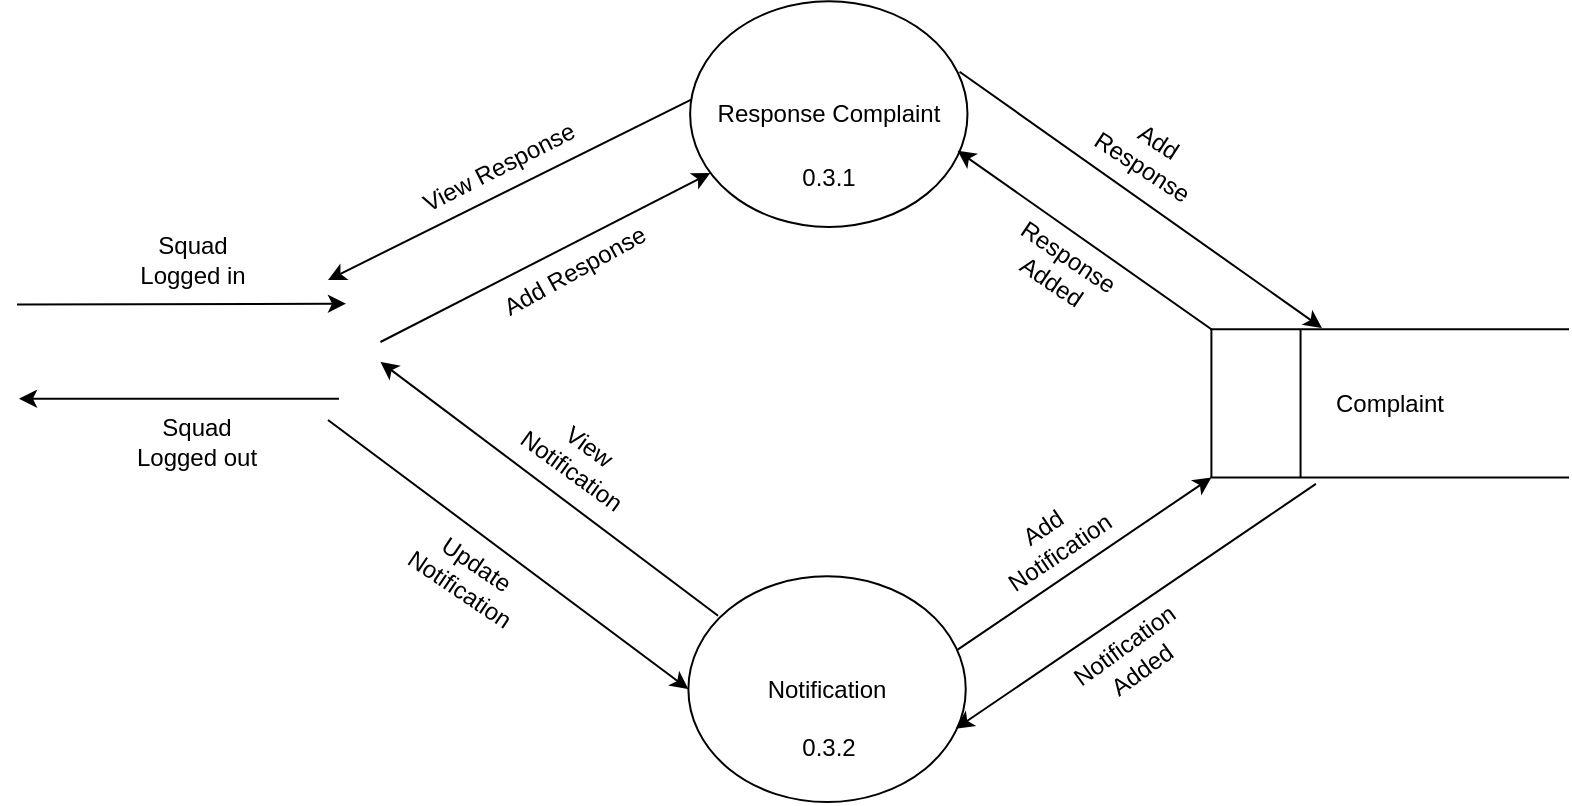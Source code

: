 <mxfile version="22.1.2" type="device">
  <diagram name="Page-1" id="Nv8vaJcM4QDIebQTit32">
    <mxGraphModel dx="1434" dy="783" grid="1" gridSize="10" guides="1" tooltips="1" connect="1" arrows="1" fold="1" page="1" pageScale="1" pageWidth="827" pageHeight="1169" math="0" shadow="0">
      <root>
        <mxCell id="0" />
        <mxCell id="1" parent="0" />
        <mxCell id="U89-XinEpID29-nTmkhM-2" value="" style="edgeStyle=none;orthogonalLoop=1;jettySize=auto;html=1;rounded=0;entryX=0;entryY=0.25;entryDx=0;entryDy=0;" edge="1" parent="1">
          <mxGeometry width="100" relative="1" as="geometry">
            <mxPoint x="24.49" y="272.24" as="sourcePoint" />
            <mxPoint x="189.004" y="271.86" as="targetPoint" />
            <Array as="points" />
          </mxGeometry>
        </mxCell>
        <mxCell id="U89-XinEpID29-nTmkhM-3" value="Squad&lt;br&gt;Logged in" style="text;html=1;align=center;verticalAlign=middle;resizable=0;points=[];autosize=1;strokeColor=none;fillColor=none;" vertex="1" parent="1">
          <mxGeometry x="71.81" y="230" width="80" height="40" as="geometry" />
        </mxCell>
        <mxCell id="U89-XinEpID29-nTmkhM-4" value="" style="edgeStyle=none;orthogonalLoop=1;jettySize=auto;html=1;rounded=0;" edge="1" parent="1">
          <mxGeometry width="100" relative="1" as="geometry">
            <mxPoint x="185.49" y="319.38" as="sourcePoint" />
            <mxPoint x="25.49" y="319.38" as="targetPoint" />
            <Array as="points" />
          </mxGeometry>
        </mxCell>
        <mxCell id="U89-XinEpID29-nTmkhM-5" value="Squad&lt;br&gt;Logged out" style="text;html=1;align=center;verticalAlign=middle;resizable=0;points=[];autosize=1;strokeColor=none;fillColor=none;" vertex="1" parent="1">
          <mxGeometry x="73.81" y="321.42" width="80" height="40" as="geometry" />
        </mxCell>
        <mxCell id="jsPVeI7ytuAK9CtYSdAV-10" value="" style="edgeStyle=none;orthogonalLoop=1;jettySize=auto;html=1;rounded=0;entryX=0.073;entryY=0.761;entryDx=0;entryDy=0;entryPerimeter=0;" parent="1" target="zB5RQNQVIBqfSYqidaWU-1" edge="1">
          <mxGeometry width="100" relative="1" as="geometry">
            <mxPoint x="206.234" y="291" as="sourcePoint" />
            <mxPoint x="378.941" y="215.247" as="targetPoint" />
            <Array as="points" />
          </mxGeometry>
        </mxCell>
        <mxCell id="zB5RQNQVIBqfSYqidaWU-1" value="Response Complaint" style="ellipse;whiteSpace=wrap;html=1;" parent="1" vertex="1">
          <mxGeometry x="361.061" y="120.6" width="138.676" height="112.864" as="geometry" />
        </mxCell>
        <mxCell id="zB5RQNQVIBqfSYqidaWU-6" value="" style="edgeStyle=none;orthogonalLoop=1;jettySize=auto;html=1;rounded=0;exitX=0.004;exitY=0.436;exitDx=0;exitDy=0;exitPerimeter=0;" parent="1" source="zB5RQNQVIBqfSYqidaWU-1" edge="1">
          <mxGeometry width="100" relative="1" as="geometry">
            <mxPoint x="354.795" y="176.941" as="sourcePoint" />
            <mxPoint x="180" y="260" as="targetPoint" />
            <Array as="points" />
          </mxGeometry>
        </mxCell>
        <mxCell id="zB5RQNQVIBqfSYqidaWU-12" value="0.3.1" style="text;html=1;align=center;verticalAlign=middle;resizable=0;points=[];autosize=1;strokeColor=none;fillColor=none;" parent="1" vertex="1">
          <mxGeometry x="404.645" y="193.962" width="50" height="30" as="geometry" />
        </mxCell>
        <mxCell id="v7KHOAzaiJnz43zt4m3B-2" value="Complaint" style="shape=partialRectangle;whiteSpace=wrap;html=1;left=0;right=0;fillColor=none;" parent="1" vertex="1">
          <mxGeometry x="621.702" y="284.639" width="178.298" height="74.067" as="geometry" />
        </mxCell>
        <mxCell id="v7KHOAzaiJnz43zt4m3B-12" value="Response&lt;br style=&quot;font-size: 12px;&quot;&gt;Added" style="text;html=1;align=center;verticalAlign=middle;resizable=0;points=[];autosize=1;strokeColor=none;fillColor=none;rotation=34;fontSize=12;" parent="1" vertex="1">
          <mxGeometry x="505.507" y="233.748" width="80" height="40" as="geometry" />
        </mxCell>
        <mxCell id="v7KHOAzaiJnz43zt4m3B-14" value="" style="edgeStyle=none;orthogonalLoop=1;jettySize=auto;html=1;rounded=0;entryX=0.31;entryY=-0.009;entryDx=0;entryDy=0;exitX=0.971;exitY=0.325;exitDx=0;exitDy=0;exitPerimeter=0;entryPerimeter=0;" parent="1" target="v7KHOAzaiJnz43zt4m3B-2" edge="1">
          <mxGeometry width="100" relative="1" as="geometry">
            <mxPoint x="495.775" y="155.884" as="sourcePoint" />
            <mxPoint x="622.565" y="157.119" as="targetPoint" />
            <Array as="points" />
          </mxGeometry>
        </mxCell>
        <mxCell id="v7KHOAzaiJnz43zt4m3B-15" value="Add&lt;br style=&quot;font-size: 12px;&quot;&gt;Response" style="text;html=1;align=center;verticalAlign=middle;resizable=0;points=[];autosize=1;strokeColor=none;fillColor=none;rotation=33;fontSize=12;" parent="1" vertex="1">
          <mxGeometry x="551.375" y="176.839" width="80" height="40" as="geometry" />
        </mxCell>
        <mxCell id="v7KHOAzaiJnz43zt4m3B-16" value="" style="edgeStyle=none;orthogonalLoop=1;jettySize=auto;html=1;rounded=0;exitX=0;exitY=0;exitDx=0;exitDy=0;entryX=0.964;entryY=0.675;entryDx=0;entryDy=0;entryPerimeter=0;" parent="1" source="v7KHOAzaiJnz43zt4m3B-2" edge="1">
          <mxGeometry width="100" relative="1" as="geometry">
            <mxPoint x="622.565" y="194.152" as="sourcePoint" />
            <mxPoint x="494.785" y="195.387" as="targetPoint" />
            <Array as="points" />
          </mxGeometry>
        </mxCell>
        <mxCell id="v7KHOAzaiJnz43zt4m3B-19" value="" style="ellipse;whiteSpace=wrap;html=1;align=center;aspect=fixed;fillColor=none;strokeColor=none;resizable=0;perimeter=centerPerimeter;rotatable=0;allowArrows=0;points=[];outlineConnect=1;" parent="1" vertex="1">
          <mxGeometry x="333.457" y="237.965" width="10" height="10" as="geometry" />
        </mxCell>
        <mxCell id="v7KHOAzaiJnz43zt4m3B-23" value="" style="endArrow=none;html=1;rounded=0;entryX=0;entryY=0;entryDx=0;entryDy=0;exitX=0;exitY=1;exitDx=0;exitDy=0;" parent="1" source="v7KHOAzaiJnz43zt4m3B-2" target="v7KHOAzaiJnz43zt4m3B-2" edge="1">
          <mxGeometry width="50" height="50" relative="1" as="geometry">
            <mxPoint x="607.834" y="252.543" as="sourcePoint" />
            <mxPoint x="607.834" y="179.181" as="targetPoint" />
          </mxGeometry>
        </mxCell>
        <mxCell id="v7KHOAzaiJnz43zt4m3B-24" value="" style="endArrow=none;html=1;rounded=0;entryX=0.25;entryY=0;entryDx=0;entryDy=0;exitX=0.25;exitY=1;exitDx=0;exitDy=0;" parent="1" source="v7KHOAzaiJnz43zt4m3B-2" target="v7KHOAzaiJnz43zt4m3B-2" edge="1">
          <mxGeometry width="50" height="50" relative="1" as="geometry">
            <mxPoint x="617.74" y="182.003" as="sourcePoint" />
            <mxPoint x="617.74" y="108.641" as="targetPoint" />
          </mxGeometry>
        </mxCell>
        <mxCell id="QhkLC9uYvlduANRtMDwW-14" value="" style="edgeStyle=none;orthogonalLoop=1;jettySize=auto;html=1;rounded=0;exitX=0.107;exitY=0.175;exitDx=0;exitDy=0;exitPerimeter=0;" parent="1" source="QhkLC9uYvlduANRtMDwW-17" edge="1">
          <mxGeometry width="100" relative="1" as="geometry">
            <mxPoint x="378.03" y="420.409" as="sourcePoint" />
            <mxPoint x="206.234" y="301" as="targetPoint" />
            <Array as="points" />
          </mxGeometry>
        </mxCell>
        <mxCell id="QhkLC9uYvlduANRtMDwW-17" value="Notification" style="ellipse;whiteSpace=wrap;html=1;" parent="1" vertex="1">
          <mxGeometry x="360.197" y="408.136" width="138.676" height="112.864" as="geometry" />
        </mxCell>
        <mxCell id="QhkLC9uYvlduANRtMDwW-18" value="" style="edgeStyle=none;orthogonalLoop=1;jettySize=auto;html=1;rounded=0;entryX=0;entryY=0.5;entryDx=0;entryDy=0;" parent="1" target="QhkLC9uYvlduANRtMDwW-17" edge="1">
          <mxGeometry width="100" relative="1" as="geometry">
            <mxPoint x="180" y="330" as="sourcePoint" />
            <mxPoint x="350.292" y="444.752" as="targetPoint" />
            <Array as="points" />
          </mxGeometry>
        </mxCell>
        <mxCell id="QhkLC9uYvlduANRtMDwW-19" value="0.3.2" style="text;html=1;align=center;verticalAlign=middle;resizable=0;points=[];autosize=1;strokeColor=none;fillColor=none;" parent="1" vertex="1">
          <mxGeometry x="404.772" y="478.676" width="50" height="30" as="geometry" />
        </mxCell>
        <mxCell id="QhkLC9uYvlduANRtMDwW-20" value="Notification&lt;br style=&quot;font-size: 12px;&quot;&gt;Added" style="text;html=1;align=center;verticalAlign=middle;resizable=0;points=[];autosize=1;strokeColor=none;fillColor=none;rotation=-36;fontSize=12;" parent="1" vertex="1">
          <mxGeometry x="541.792" y="428.759" width="80" height="40" as="geometry" />
        </mxCell>
        <mxCell id="QhkLC9uYvlduANRtMDwW-22" value="" style="edgeStyle=none;orthogonalLoop=1;jettySize=auto;html=1;rounded=0;entryX=0;entryY=1;entryDx=0;entryDy=0;exitX=0.971;exitY=0.325;exitDx=0;exitDy=0;exitPerimeter=0;" parent="1" source="QhkLC9uYvlduANRtMDwW-17" target="v7KHOAzaiJnz43zt4m3B-2" edge="1">
          <mxGeometry width="100" relative="1" as="geometry">
            <mxPoint x="502.836" y="446.227" as="sourcePoint" />
            <mxPoint x="621.701" y="446.051" as="targetPoint" />
            <Array as="points" />
          </mxGeometry>
        </mxCell>
        <mxCell id="QhkLC9uYvlduANRtMDwW-23" value="Add&lt;br style=&quot;font-size: 12px;&quot;&gt;Notification" style="text;html=1;align=center;verticalAlign=middle;resizable=0;points=[];autosize=1;strokeColor=none;fillColor=none;fontSize=12;rotation=-34;" parent="1" vertex="1">
          <mxGeometry x="501.088" y="369.59" width="80" height="40" as="geometry" />
        </mxCell>
        <mxCell id="QhkLC9uYvlduANRtMDwW-24" value="" style="edgeStyle=none;orthogonalLoop=1;jettySize=auto;html=1;rounded=0;entryX=0.964;entryY=0.675;entryDx=0;entryDy=0;entryPerimeter=0;exitX=0.293;exitY=1.044;exitDx=0;exitDy=0;exitPerimeter=0;" parent="1" source="v7KHOAzaiJnz43zt4m3B-2" target="QhkLC9uYvlduANRtMDwW-17" edge="1">
          <mxGeometry width="100" relative="1" as="geometry">
            <mxPoint x="660" y="370" as="sourcePoint" />
            <mxPoint x="512.741" y="492.784" as="targetPoint" />
            <Array as="points" />
          </mxGeometry>
        </mxCell>
        <mxCell id="QhkLC9uYvlduANRtMDwW-27" value="Update&lt;br style=&quot;font-size: 12px;&quot;&gt;Notification" style="text;html=1;align=center;verticalAlign=middle;resizable=0;points=[];autosize=1;strokeColor=none;fillColor=none;rotation=34;fontSize=12;" parent="1" vertex="1">
          <mxGeometry x="209.996" y="387.758" width="80" height="40" as="geometry" />
        </mxCell>
        <mxCell id="QhkLC9uYvlduANRtMDwW-28" value="View&lt;br style=&quot;font-size: 12px;&quot;&gt;Notification" style="text;html=1;align=center;verticalAlign=middle;resizable=0;points=[];autosize=1;strokeColor=none;fillColor=none;rotation=36;fontSize=12;" parent="1" vertex="1">
          <mxGeometry x="266.27" y="328.998" width="80" height="40" as="geometry" />
        </mxCell>
        <mxCell id="QhkLC9uYvlduANRtMDwW-32" value="View Response" style="text;html=1;align=center;verticalAlign=middle;resizable=0;points=[];autosize=1;strokeColor=none;fillColor=none;rotation=-27;fontSize=12;" parent="1" vertex="1">
          <mxGeometry x="209.869" y="188.688" width="110" height="30" as="geometry" />
        </mxCell>
        <mxCell id="QhkLC9uYvlduANRtMDwW-34" value="Add Response" style="text;html=1;align=center;verticalAlign=middle;resizable=0;points=[];autosize=1;strokeColor=none;fillColor=none;rotation=-29;fontSize=12;" parent="1" vertex="1">
          <mxGeometry x="252.54" y="240.679" width="100" height="30" as="geometry" />
        </mxCell>
      </root>
    </mxGraphModel>
  </diagram>
</mxfile>
